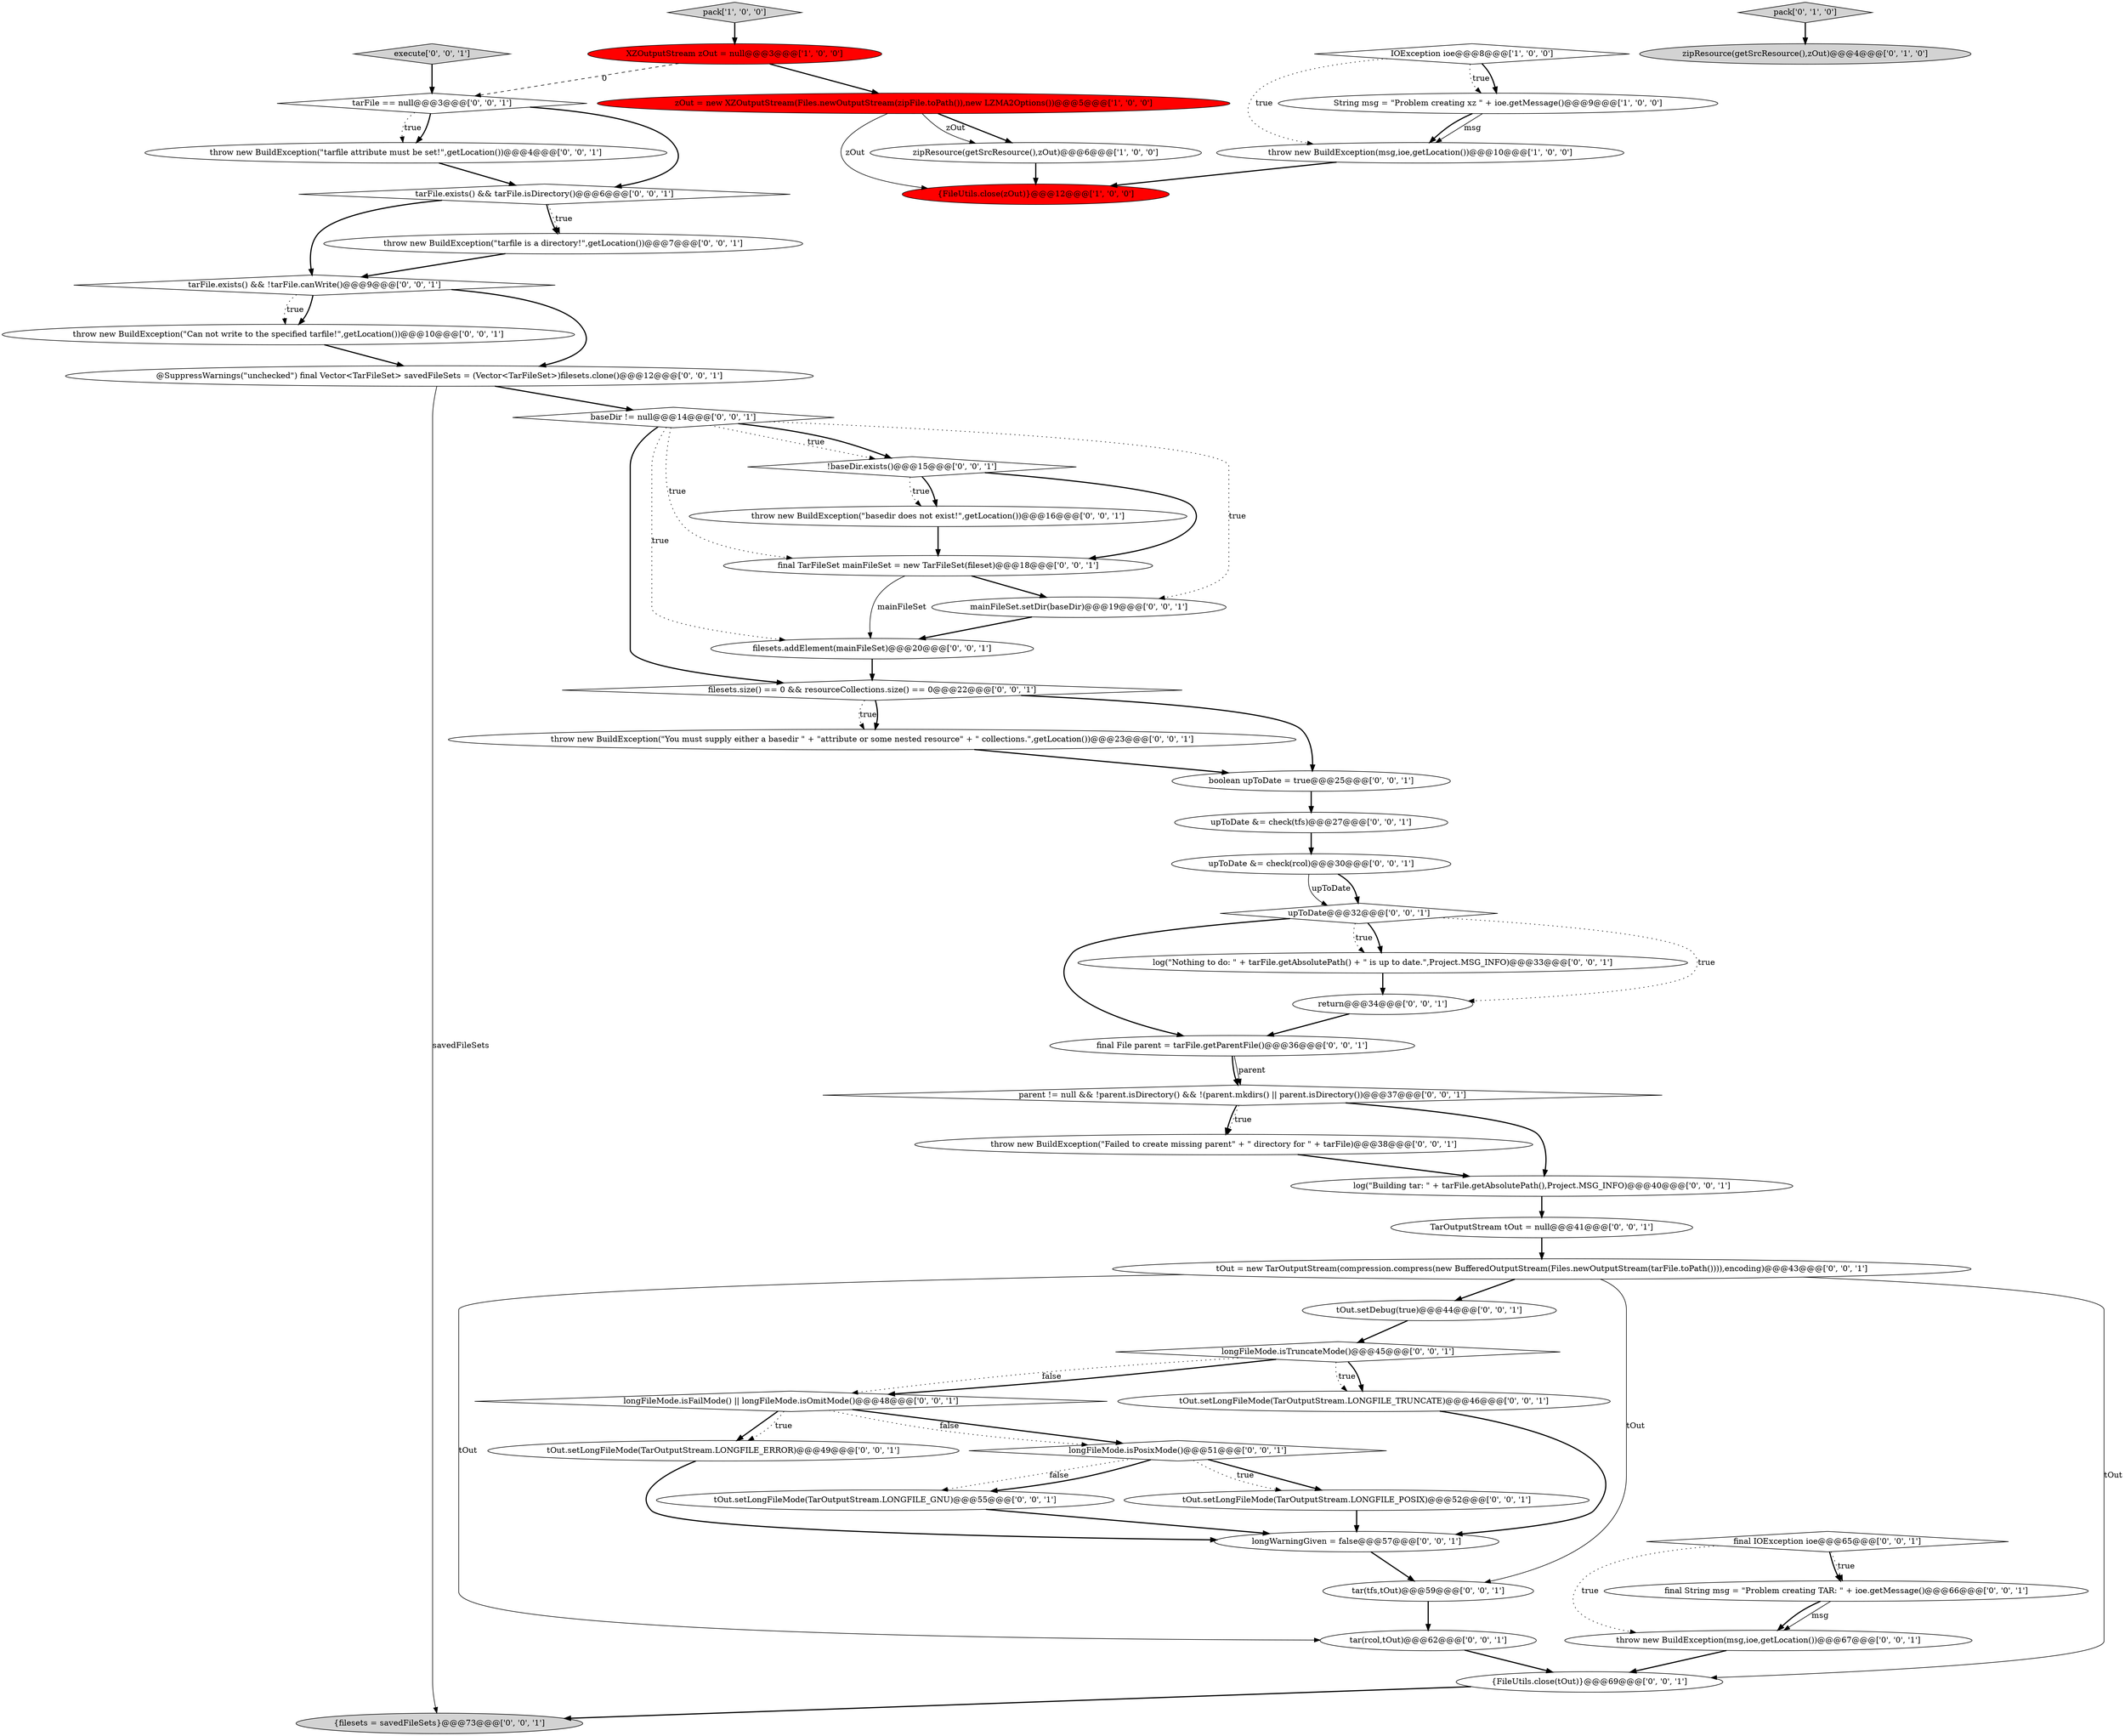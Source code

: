 digraph {
48 [style = filled, label = "{filesets = savedFileSets}@@@73@@@['0', '0', '1']", fillcolor = lightgray, shape = ellipse image = "AAA0AAABBB3BBB"];
13 [style = filled, label = "throw new BuildException(\"Can not write to the specified tarfile!\",getLocation())@@@10@@@['0', '0', '1']", fillcolor = white, shape = ellipse image = "AAA0AAABBB3BBB"];
16 [style = filled, label = "tOut.setDebug(true)@@@44@@@['0', '0', '1']", fillcolor = white, shape = ellipse image = "AAA0AAABBB3BBB"];
29 [style = filled, label = "longWarningGiven = false@@@57@@@['0', '0', '1']", fillcolor = white, shape = ellipse image = "AAA0AAABBB3BBB"];
49 [style = filled, label = "tOut = new TarOutputStream(compression.compress(new BufferedOutputStream(Files.newOutputStream(tarFile.toPath()))),encoding)@@@43@@@['0', '0', '1']", fillcolor = white, shape = ellipse image = "AAA0AAABBB3BBB"];
44 [style = filled, label = "longFileMode.isFailMode() || longFileMode.isOmitMode()@@@48@@@['0', '0', '1']", fillcolor = white, shape = diamond image = "AAA0AAABBB3BBB"];
35 [style = filled, label = "execute['0', '0', '1']", fillcolor = lightgray, shape = diamond image = "AAA0AAABBB3BBB"];
34 [style = filled, label = "longFileMode.isTruncateMode()@@@45@@@['0', '0', '1']", fillcolor = white, shape = diamond image = "AAA0AAABBB3BBB"];
1 [style = filled, label = "IOException ioe@@@8@@@['1', '0', '0']", fillcolor = white, shape = diamond image = "AAA0AAABBB1BBB"];
41 [style = filled, label = "tOut.setLongFileMode(TarOutputStream.LONGFILE_ERROR)@@@49@@@['0', '0', '1']", fillcolor = white, shape = ellipse image = "AAA0AAABBB3BBB"];
22 [style = filled, label = "filesets.size() == 0 && resourceCollections.size() == 0@@@22@@@['0', '0', '1']", fillcolor = white, shape = diamond image = "AAA0AAABBB3BBB"];
21 [style = filled, label = "throw new BuildException(\"Failed to create missing parent\" + \" directory for \" + tarFile)@@@38@@@['0', '0', '1']", fillcolor = white, shape = ellipse image = "AAA0AAABBB3BBB"];
36 [style = filled, label = "final String msg = \"Problem creating TAR: \" + ioe.getMessage()@@@66@@@['0', '0', '1']", fillcolor = white, shape = ellipse image = "AAA0AAABBB3BBB"];
5 [style = filled, label = "throw new BuildException(msg,ioe,getLocation())@@@10@@@['1', '0', '0']", fillcolor = white, shape = ellipse image = "AAA0AAABBB1BBB"];
23 [style = filled, label = "throw new BuildException(\"You must supply either a basedir \" + \"attribute or some nested resource\" + \" collections.\",getLocation())@@@23@@@['0', '0', '1']", fillcolor = white, shape = ellipse image = "AAA0AAABBB3BBB"];
9 [style = filled, label = "pack['0', '1', '0']", fillcolor = lightgray, shape = diamond image = "AAA0AAABBB2BBB"];
17 [style = filled, label = "parent != null && !parent.isDirectory() && !(parent.mkdirs() || parent.isDirectory())@@@37@@@['0', '0', '1']", fillcolor = white, shape = diamond image = "AAA0AAABBB3BBB"];
19 [style = filled, label = "baseDir != null@@@14@@@['0', '0', '1']", fillcolor = white, shape = diamond image = "AAA0AAABBB3BBB"];
37 [style = filled, label = "filesets.addElement(mainFileSet)@@@20@@@['0', '0', '1']", fillcolor = white, shape = ellipse image = "AAA0AAABBB3BBB"];
51 [style = filled, label = "throw new BuildException(msg,ioe,getLocation())@@@67@@@['0', '0', '1']", fillcolor = white, shape = ellipse image = "AAA0AAABBB3BBB"];
26 [style = filled, label = "upToDate@@@32@@@['0', '0', '1']", fillcolor = white, shape = diamond image = "AAA0AAABBB3BBB"];
2 [style = filled, label = "zOut = new XZOutputStream(Files.newOutputStream(zipFile.toPath()),new LZMA2Options())@@@5@@@['1', '0', '0']", fillcolor = red, shape = ellipse image = "AAA1AAABBB1BBB"];
24 [style = filled, label = "tarFile.exists() && tarFile.isDirectory()@@@6@@@['0', '0', '1']", fillcolor = white, shape = diamond image = "AAA0AAABBB3BBB"];
40 [style = filled, label = "tOut.setLongFileMode(TarOutputStream.LONGFILE_POSIX)@@@52@@@['0', '0', '1']", fillcolor = white, shape = ellipse image = "AAA0AAABBB3BBB"];
0 [style = filled, label = "XZOutputStream zOut = null@@@3@@@['1', '0', '0']", fillcolor = red, shape = ellipse image = "AAA1AAABBB1BBB"];
18 [style = filled, label = "longFileMode.isPosixMode()@@@51@@@['0', '0', '1']", fillcolor = white, shape = diamond image = "AAA0AAABBB3BBB"];
3 [style = filled, label = "zipResource(getSrcResource(),zOut)@@@6@@@['1', '0', '0']", fillcolor = white, shape = ellipse image = "AAA0AAABBB1BBB"];
8 [style = filled, label = "zipResource(getSrcResource(),zOut)@@@4@@@['0', '1', '0']", fillcolor = lightgray, shape = ellipse image = "AAA0AAABBB2BBB"];
31 [style = filled, label = "{FileUtils.close(tOut)}@@@69@@@['0', '0', '1']", fillcolor = white, shape = ellipse image = "AAA0AAABBB3BBB"];
6 [style = filled, label = "String msg = \"Problem creating xz \" + ioe.getMessage()@@@9@@@['1', '0', '0']", fillcolor = white, shape = ellipse image = "AAA0AAABBB1BBB"];
10 [style = filled, label = "tOut.setLongFileMode(TarOutputStream.LONGFILE_GNU)@@@55@@@['0', '0', '1']", fillcolor = white, shape = ellipse image = "AAA0AAABBB3BBB"];
15 [style = filled, label = "upToDate &= check(rcol)@@@30@@@['0', '0', '1']", fillcolor = white, shape = ellipse image = "AAA0AAABBB3BBB"];
27 [style = filled, label = "@SuppressWarnings(\"unchecked\") final Vector<TarFileSet> savedFileSets = (Vector<TarFileSet>)filesets.clone()@@@12@@@['0', '0', '1']", fillcolor = white, shape = ellipse image = "AAA0AAABBB3BBB"];
25 [style = filled, label = "final File parent = tarFile.getParentFile()@@@36@@@['0', '0', '1']", fillcolor = white, shape = ellipse image = "AAA0AAABBB3BBB"];
53 [style = filled, label = "throw new BuildException(\"basedir does not exist!\",getLocation())@@@16@@@['0', '0', '1']", fillcolor = white, shape = ellipse image = "AAA0AAABBB3BBB"];
50 [style = filled, label = "tarFile.exists() && !tarFile.canWrite()@@@9@@@['0', '0', '1']", fillcolor = white, shape = diamond image = "AAA0AAABBB3BBB"];
42 [style = filled, label = "throw new BuildException(\"tarfile is a directory!\",getLocation())@@@7@@@['0', '0', '1']", fillcolor = white, shape = ellipse image = "AAA0AAABBB3BBB"];
38 [style = filled, label = "upToDate &= check(tfs)@@@27@@@['0', '0', '1']", fillcolor = white, shape = ellipse image = "AAA0AAABBB3BBB"];
52 [style = filled, label = "final IOException ioe@@@65@@@['0', '0', '1']", fillcolor = white, shape = diamond image = "AAA0AAABBB3BBB"];
11 [style = filled, label = "log(\"Nothing to do: \" + tarFile.getAbsolutePath() + \" is up to date.\",Project.MSG_INFO)@@@33@@@['0', '0', '1']", fillcolor = white, shape = ellipse image = "AAA0AAABBB3BBB"];
43 [style = filled, label = "log(\"Building tar: \" + tarFile.getAbsolutePath(),Project.MSG_INFO)@@@40@@@['0', '0', '1']", fillcolor = white, shape = ellipse image = "AAA0AAABBB3BBB"];
33 [style = filled, label = "throw new BuildException(\"tarfile attribute must be set!\",getLocation())@@@4@@@['0', '0', '1']", fillcolor = white, shape = ellipse image = "AAA0AAABBB3BBB"];
14 [style = filled, label = "boolean upToDate = true@@@25@@@['0', '0', '1']", fillcolor = white, shape = ellipse image = "AAA0AAABBB3BBB"];
39 [style = filled, label = "tarFile == null@@@3@@@['0', '0', '1']", fillcolor = white, shape = diamond image = "AAA0AAABBB3BBB"];
12 [style = filled, label = "tOut.setLongFileMode(TarOutputStream.LONGFILE_TRUNCATE)@@@46@@@['0', '0', '1']", fillcolor = white, shape = ellipse image = "AAA0AAABBB3BBB"];
20 [style = filled, label = "final TarFileSet mainFileSet = new TarFileSet(fileset)@@@18@@@['0', '0', '1']", fillcolor = white, shape = ellipse image = "AAA0AAABBB3BBB"];
45 [style = filled, label = "return@@@34@@@['0', '0', '1']", fillcolor = white, shape = ellipse image = "AAA0AAABBB3BBB"];
4 [style = filled, label = "{FileUtils.close(zOut)}@@@12@@@['1', '0', '0']", fillcolor = red, shape = ellipse image = "AAA1AAABBB1BBB"];
32 [style = filled, label = "tar(rcol,tOut)@@@62@@@['0', '0', '1']", fillcolor = white, shape = ellipse image = "AAA0AAABBB3BBB"];
46 [style = filled, label = "TarOutputStream tOut = null@@@41@@@['0', '0', '1']", fillcolor = white, shape = ellipse image = "AAA0AAABBB3BBB"];
47 [style = filled, label = "tar(tfs,tOut)@@@59@@@['0', '0', '1']", fillcolor = white, shape = ellipse image = "AAA0AAABBB3BBB"];
7 [style = filled, label = "pack['1', '0', '0']", fillcolor = lightgray, shape = diamond image = "AAA0AAABBB1BBB"];
28 [style = filled, label = "mainFileSet.setDir(baseDir)@@@19@@@['0', '0', '1']", fillcolor = white, shape = ellipse image = "AAA0AAABBB3BBB"];
30 [style = filled, label = "!baseDir.exists()@@@15@@@['0', '0', '1']", fillcolor = white, shape = diamond image = "AAA0AAABBB3BBB"];
34->12 [style = dotted, label="true"];
49->16 [style = bold, label=""];
26->45 [style = dotted, label="true"];
30->20 [style = bold, label=""];
52->36 [style = dotted, label="true"];
21->43 [style = bold, label=""];
39->24 [style = bold, label=""];
52->51 [style = dotted, label="true"];
18->10 [style = dotted, label="false"];
38->15 [style = bold, label=""];
3->4 [style = bold, label=""];
26->11 [style = bold, label=""];
45->25 [style = bold, label=""];
24->42 [style = dotted, label="true"];
31->48 [style = bold, label=""];
49->32 [style = solid, label="tOut"];
6->5 [style = solid, label="msg"];
1->6 [style = dotted, label="true"];
27->19 [style = bold, label=""];
44->18 [style = bold, label=""];
17->21 [style = bold, label=""];
29->47 [style = bold, label=""];
28->37 [style = bold, label=""];
22->23 [style = dotted, label="true"];
53->20 [style = bold, label=""];
16->34 [style = bold, label=""];
14->38 [style = bold, label=""];
7->0 [style = bold, label=""];
19->37 [style = dotted, label="true"];
9->8 [style = bold, label=""];
22->23 [style = bold, label=""];
43->46 [style = bold, label=""];
30->53 [style = dotted, label="true"];
23->14 [style = bold, label=""];
12->29 [style = bold, label=""];
44->41 [style = bold, label=""];
20->37 [style = solid, label="mainFileSet"];
44->18 [style = dotted, label="false"];
52->36 [style = bold, label=""];
22->14 [style = bold, label=""];
17->21 [style = dotted, label="true"];
19->22 [style = bold, label=""];
32->31 [style = bold, label=""];
36->51 [style = solid, label="msg"];
40->29 [style = bold, label=""];
36->51 [style = bold, label=""];
50->27 [style = bold, label=""];
2->4 [style = solid, label="zOut"];
2->3 [style = bold, label=""];
18->40 [style = bold, label=""];
35->39 [style = bold, label=""];
2->3 [style = solid, label="zOut"];
50->13 [style = bold, label=""];
30->53 [style = bold, label=""];
19->30 [style = dotted, label="true"];
15->26 [style = solid, label="upToDate"];
25->17 [style = bold, label=""];
49->47 [style = solid, label="tOut"];
39->33 [style = bold, label=""];
25->17 [style = solid, label="parent"];
17->43 [style = bold, label=""];
34->44 [style = dotted, label="false"];
6->5 [style = bold, label=""];
37->22 [style = bold, label=""];
19->28 [style = dotted, label="true"];
1->6 [style = bold, label=""];
13->27 [style = bold, label=""];
47->32 [style = bold, label=""];
18->10 [style = bold, label=""];
50->13 [style = dotted, label="true"];
33->24 [style = bold, label=""];
5->4 [style = bold, label=""];
34->44 [style = bold, label=""];
26->11 [style = dotted, label="true"];
24->50 [style = bold, label=""];
24->42 [style = bold, label=""];
42->50 [style = bold, label=""];
19->20 [style = dotted, label="true"];
41->29 [style = bold, label=""];
26->25 [style = bold, label=""];
0->2 [style = bold, label=""];
20->28 [style = bold, label=""];
46->49 [style = bold, label=""];
27->48 [style = solid, label="savedFileSets"];
11->45 [style = bold, label=""];
18->40 [style = dotted, label="true"];
0->39 [style = dashed, label="0"];
34->12 [style = bold, label=""];
15->26 [style = bold, label=""];
10->29 [style = bold, label=""];
49->31 [style = solid, label="tOut"];
51->31 [style = bold, label=""];
39->33 [style = dotted, label="true"];
1->5 [style = dotted, label="true"];
44->41 [style = dotted, label="true"];
19->30 [style = bold, label=""];
}
